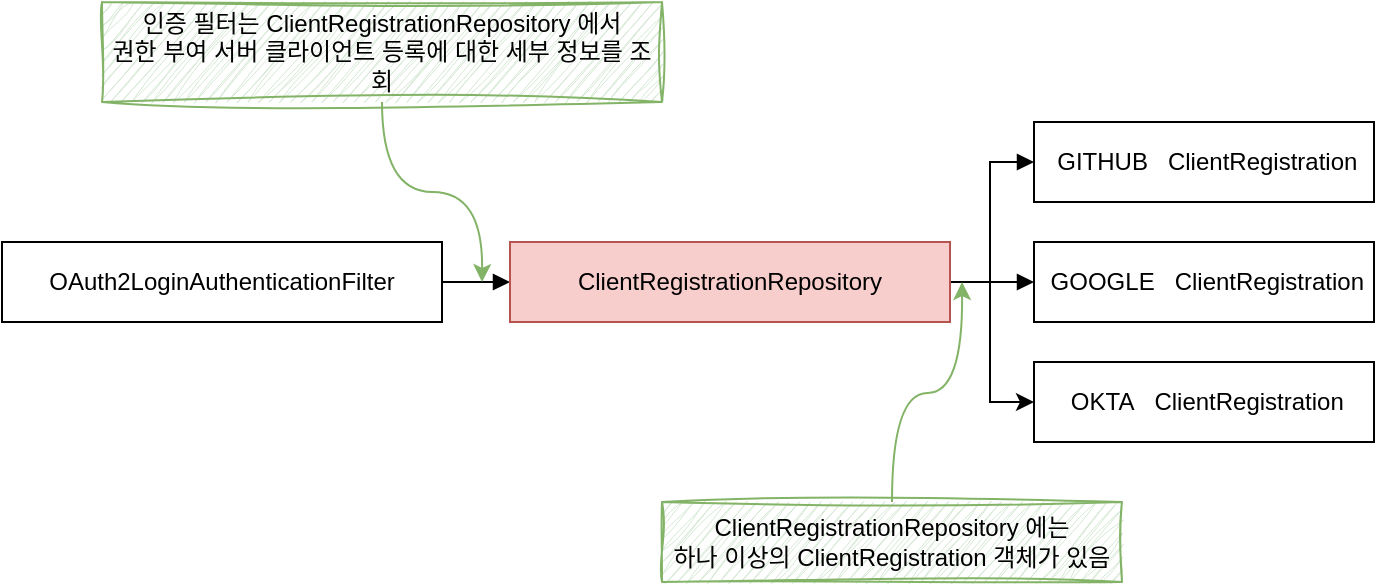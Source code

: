 <mxfile version="23.1.5" type="device">
  <diagram name="페이지-1" id="rKNMEHETRWrcURck55Vn">
    <mxGraphModel dx="1114" dy="894" grid="1" gridSize="10" guides="1" tooltips="1" connect="1" arrows="1" fold="1" page="1" pageScale="1" pageWidth="827" pageHeight="1169" math="0" shadow="0">
      <root>
        <mxCell id="0" />
        <mxCell id="1" parent="0" />
        <mxCell id="cIBQnMjFUahp_uw12VRR-7" style="edgeStyle=orthogonalEdgeStyle;rounded=0;orthogonalLoop=1;jettySize=auto;html=1;entryX=0;entryY=0.5;entryDx=0;entryDy=0;endArrow=block;endFill=1;" edge="1" parent="1" source="cIBQnMjFUahp_uw12VRR-2" target="cIBQnMjFUahp_uw12VRR-3">
          <mxGeometry relative="1" as="geometry" />
        </mxCell>
        <mxCell id="cIBQnMjFUahp_uw12VRR-2" value="OAuth2LoginAuthenticationFilter" style="rounded=0;whiteSpace=wrap;html=1;" vertex="1" parent="1">
          <mxGeometry x="50" y="180" width="220" height="40" as="geometry" />
        </mxCell>
        <mxCell id="cIBQnMjFUahp_uw12VRR-8" style="edgeStyle=orthogonalEdgeStyle;rounded=0;orthogonalLoop=1;jettySize=auto;html=1;entryX=0;entryY=0.5;entryDx=0;entryDy=0;endArrow=block;endFill=1;" edge="1" parent="1" source="cIBQnMjFUahp_uw12VRR-3" target="cIBQnMjFUahp_uw12VRR-5">
          <mxGeometry relative="1" as="geometry" />
        </mxCell>
        <mxCell id="cIBQnMjFUahp_uw12VRR-9" style="edgeStyle=orthogonalEdgeStyle;rounded=0;orthogonalLoop=1;jettySize=auto;html=1;entryX=0;entryY=0.5;entryDx=0;entryDy=0;endArrow=block;endFill=1;" edge="1" parent="1" source="cIBQnMjFUahp_uw12VRR-3" target="cIBQnMjFUahp_uw12VRR-4">
          <mxGeometry relative="1" as="geometry">
            <Array as="points">
              <mxPoint x="544" y="200" />
              <mxPoint x="544" y="140" />
            </Array>
          </mxGeometry>
        </mxCell>
        <mxCell id="cIBQnMjFUahp_uw12VRR-10" style="edgeStyle=orthogonalEdgeStyle;rounded=0;orthogonalLoop=1;jettySize=auto;html=1;entryX=0;entryY=0.5;entryDx=0;entryDy=0;" edge="1" parent="1" source="cIBQnMjFUahp_uw12VRR-3" target="cIBQnMjFUahp_uw12VRR-6">
          <mxGeometry relative="1" as="geometry">
            <Array as="points">
              <mxPoint x="544" y="200" />
              <mxPoint x="544" y="260" />
            </Array>
          </mxGeometry>
        </mxCell>
        <mxCell id="cIBQnMjFUahp_uw12VRR-3" value="ClientRegistrationRepository" style="rounded=0;whiteSpace=wrap;html=1;fillColor=#f8cecc;strokeColor=#b85450;" vertex="1" parent="1">
          <mxGeometry x="304" y="180" width="220" height="40" as="geometry" />
        </mxCell>
        <mxCell id="cIBQnMjFUahp_uw12VRR-4" value="&amp;nbsp;GITHUB&amp;nbsp; &amp;nbsp;ClientRegistration" style="rounded=0;whiteSpace=wrap;html=1;" vertex="1" parent="1">
          <mxGeometry x="566" y="120" width="170" height="40" as="geometry" />
        </mxCell>
        <mxCell id="cIBQnMjFUahp_uw12VRR-5" value="&amp;nbsp;GOOGLE&amp;nbsp; &amp;nbsp;ClientRegistration" style="rounded=0;whiteSpace=wrap;html=1;" vertex="1" parent="1">
          <mxGeometry x="566" y="180" width="170" height="40" as="geometry" />
        </mxCell>
        <mxCell id="cIBQnMjFUahp_uw12VRR-6" value="&amp;nbsp;OKTA&amp;nbsp; &amp;nbsp;ClientRegistration" style="rounded=0;whiteSpace=wrap;html=1;" vertex="1" parent="1">
          <mxGeometry x="566" y="240" width="170" height="40" as="geometry" />
        </mxCell>
        <mxCell id="cIBQnMjFUahp_uw12VRR-12" style="edgeStyle=orthogonalEdgeStyle;rounded=0;orthogonalLoop=1;jettySize=auto;html=1;fillColor=#d5e8d4;strokeColor=#82b366;curved=1;" edge="1" parent="1" source="cIBQnMjFUahp_uw12VRR-11">
          <mxGeometry relative="1" as="geometry">
            <mxPoint x="290" y="200" as="targetPoint" />
          </mxGeometry>
        </mxCell>
        <mxCell id="cIBQnMjFUahp_uw12VRR-11" value="인증 필터는 ClientRegistrationRepository 에서 &lt;br&gt;권한 부여 서버 클라이언트 등록에 대한 세부 정보를 조회" style="text;html=1;align=center;verticalAlign=middle;whiteSpace=wrap;rounded=0;fillColor=#d5e8d4;strokeColor=#82b366;sketch=1;curveFitting=1;jiggle=2;" vertex="1" parent="1">
          <mxGeometry x="100" y="60" width="280" height="50" as="geometry" />
        </mxCell>
        <mxCell id="cIBQnMjFUahp_uw12VRR-14" style="edgeStyle=orthogonalEdgeStyle;rounded=0;orthogonalLoop=1;jettySize=auto;html=1;fillColor=#d5e8d4;strokeColor=#82b366;curved=1;" edge="1" parent="1" source="cIBQnMjFUahp_uw12VRR-13">
          <mxGeometry relative="1" as="geometry">
            <mxPoint x="530" y="200" as="targetPoint" />
          </mxGeometry>
        </mxCell>
        <mxCell id="cIBQnMjFUahp_uw12VRR-13" value="ClientRegistrationRepository 에는 &lt;br&gt;하나 이상의 ClientRegistration 객체가 있음" style="text;html=1;align=center;verticalAlign=middle;whiteSpace=wrap;rounded=0;fillColor=#d5e8d4;strokeColor=#82b366;sketch=1;curveFitting=1;jiggle=2;" vertex="1" parent="1">
          <mxGeometry x="380" y="310" width="230" height="40" as="geometry" />
        </mxCell>
      </root>
    </mxGraphModel>
  </diagram>
</mxfile>
